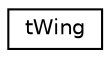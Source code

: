 digraph "Graphical Class Hierarchy"
{
  edge [fontname="Helvetica",fontsize="10",labelfontname="Helvetica",labelfontsize="10"];
  node [fontname="Helvetica",fontsize="10",shape=record];
  rankdir="LR";
  Node1 [label="tWing",height=0.2,width=0.4,color="black", fillcolor="white", style="filled",URL="$structt_wing.html"];
}
